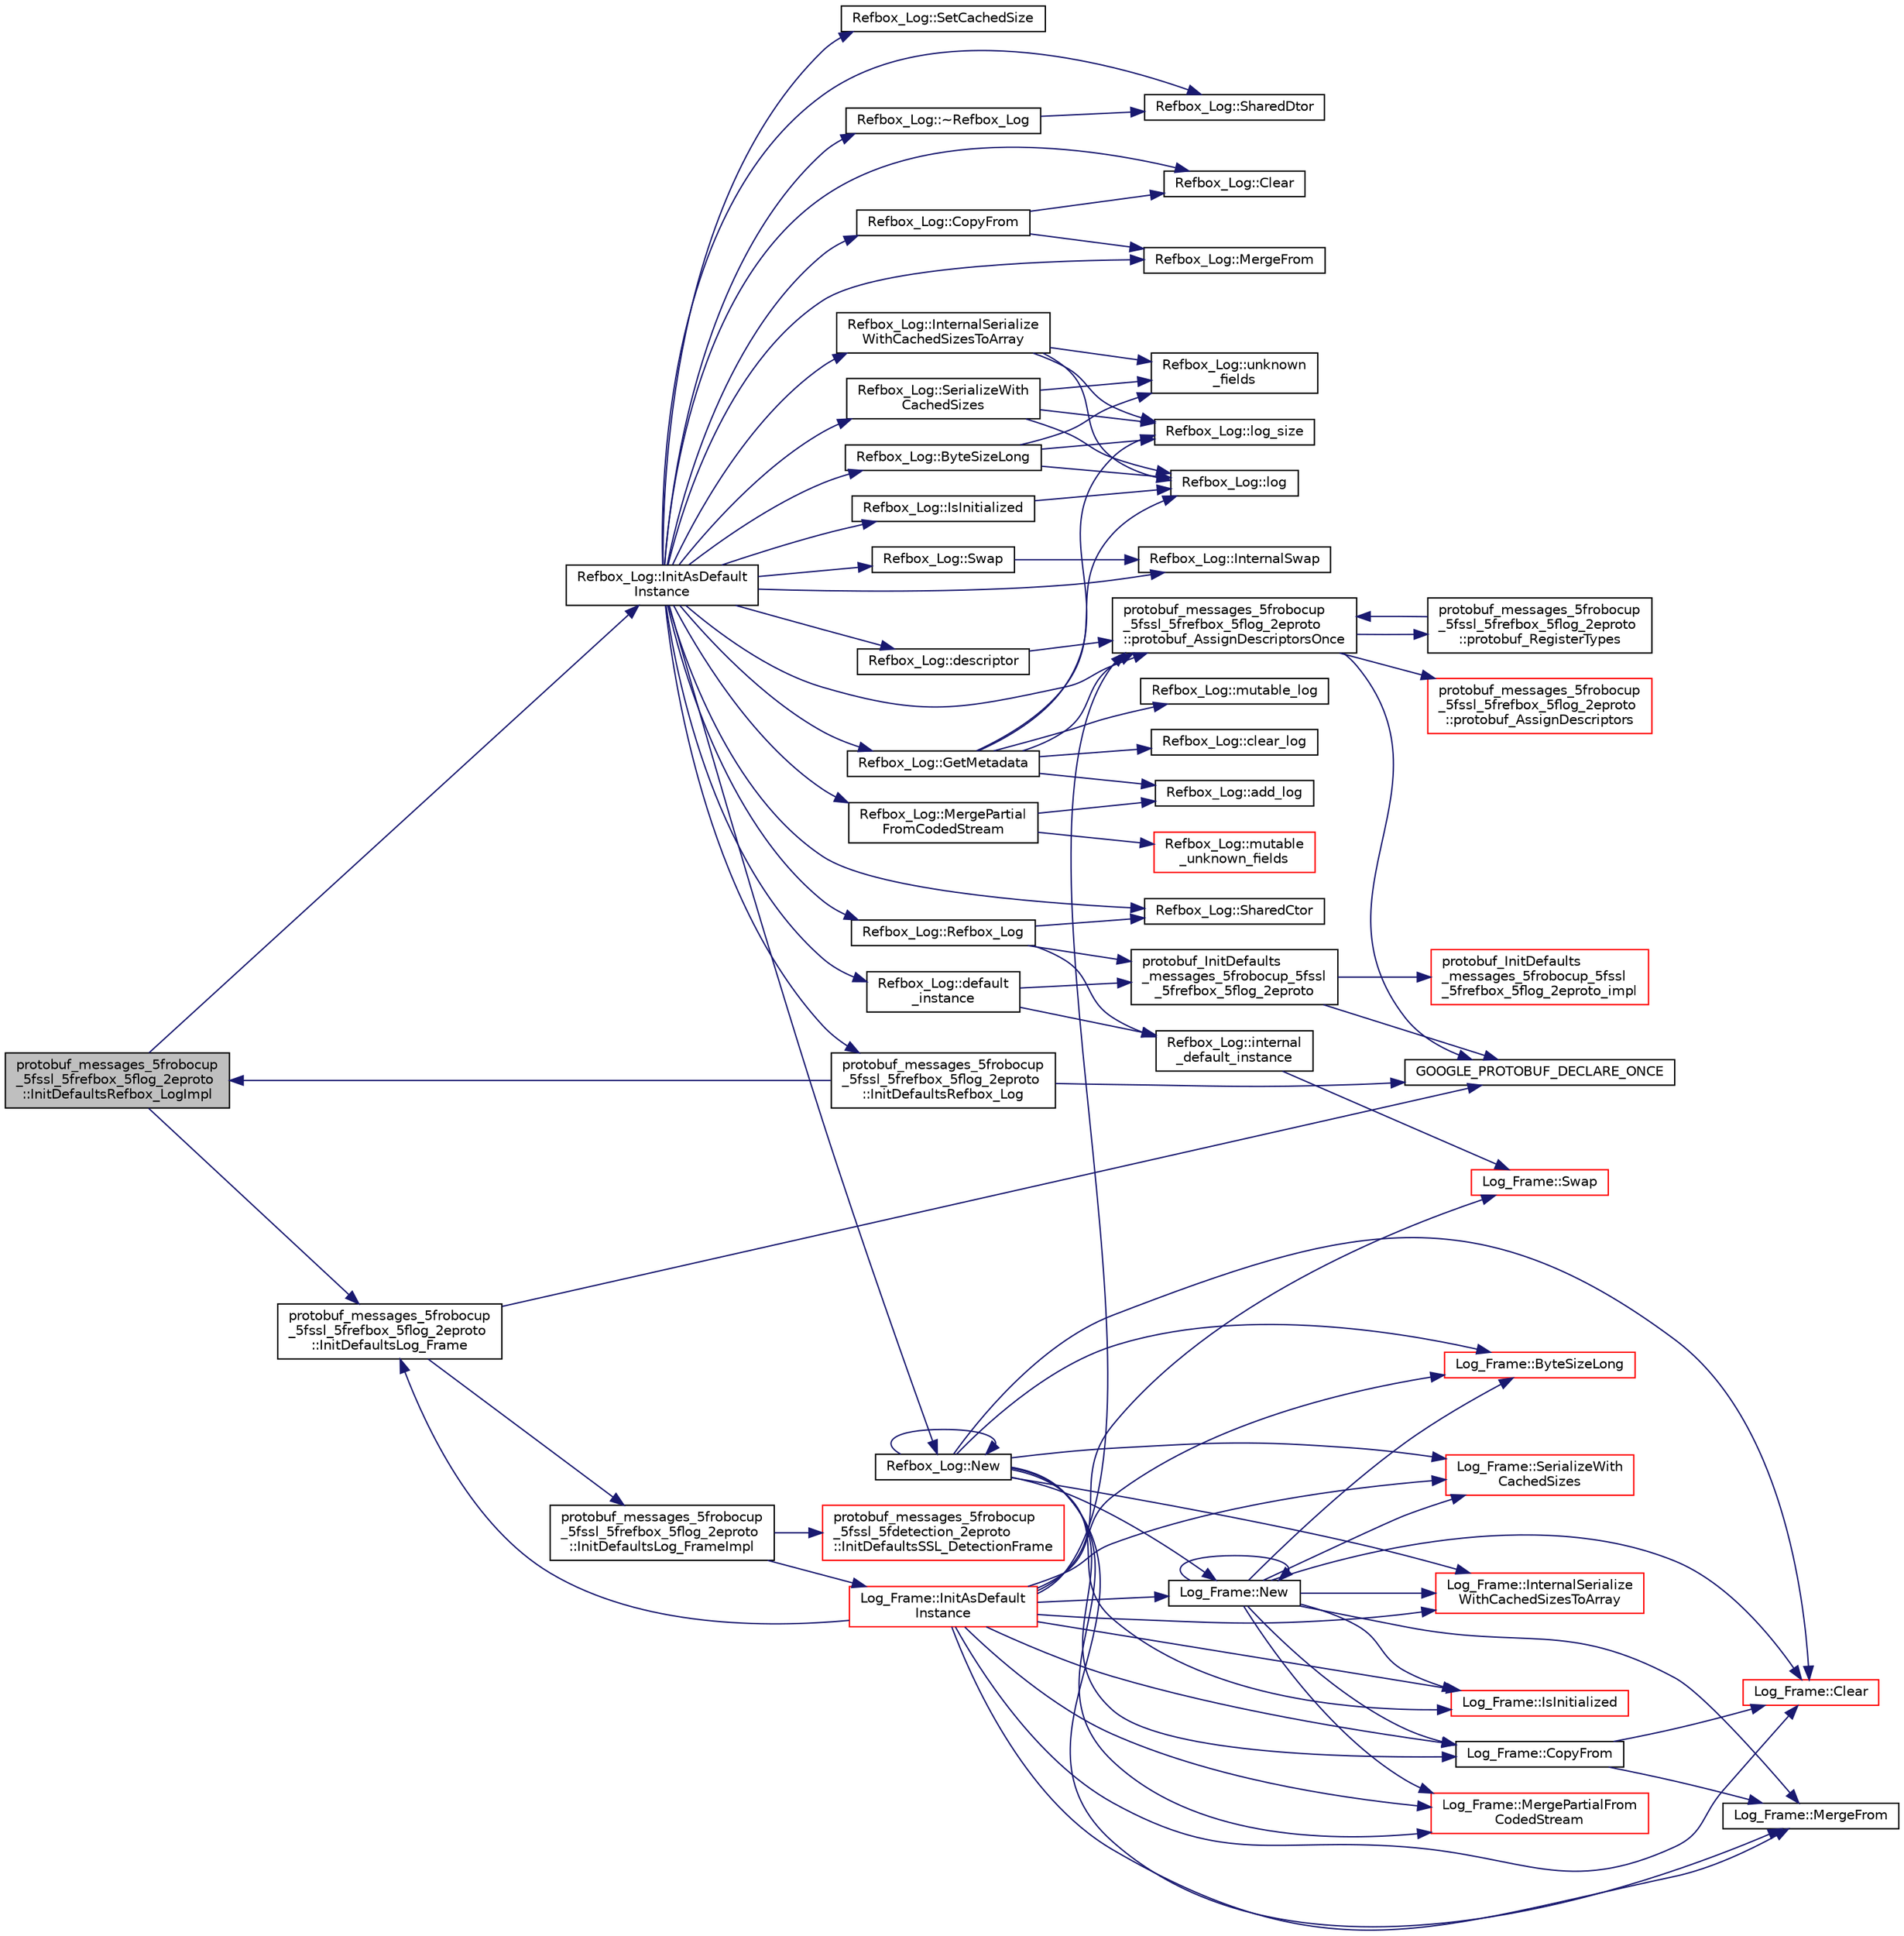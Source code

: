 digraph "protobuf_messages_5frobocup_5fssl_5frefbox_5flog_2eproto::InitDefaultsRefbox_LogImpl"
{
 // INTERACTIVE_SVG=YES
  edge [fontname="Helvetica",fontsize="10",labelfontname="Helvetica",labelfontsize="10"];
  node [fontname="Helvetica",fontsize="10",shape=record];
  rankdir="LR";
  Node1 [label="protobuf_messages_5frobocup\l_5fssl_5frefbox_5flog_2eproto\l::InitDefaultsRefbox_LogImpl",height=0.2,width=0.4,color="black", fillcolor="grey75", style="filled", fontcolor="black"];
  Node1 -> Node2 [color="midnightblue",fontsize="10",style="solid",fontname="Helvetica"];
  Node2 [label="Refbox_Log::InitAsDefault\lInstance",height=0.2,width=0.4,color="black", fillcolor="white", style="filled",URL="$df/dfa/class_refbox___log.html#ae440d8b648e951ca4bee66fe885ef70a"];
  Node2 -> Node3 [color="midnightblue",fontsize="10",style="solid",fontname="Helvetica"];
  Node3 [label="Refbox_Log::ByteSizeLong",height=0.2,width=0.4,color="black", fillcolor="white", style="filled",URL="$df/dfa/class_refbox___log.html#a81482ac597c3a00e7634894ecf28e2d4"];
  Node3 -> Node4 [color="midnightblue",fontsize="10",style="solid",fontname="Helvetica"];
  Node4 [label="Refbox_Log::log",height=0.2,width=0.4,color="black", fillcolor="white", style="filled",URL="$df/dfa/class_refbox___log.html#a65236f4315805630893a0de86b7195b1"];
  Node3 -> Node5 [color="midnightblue",fontsize="10",style="solid",fontname="Helvetica"];
  Node5 [label="Refbox_Log::log_size",height=0.2,width=0.4,color="black", fillcolor="white", style="filled",URL="$df/dfa/class_refbox___log.html#a3ba8b289783c270761268fc6e78d2a0d"];
  Node3 -> Node6 [color="midnightblue",fontsize="10",style="solid",fontname="Helvetica"];
  Node6 [label="Refbox_Log::unknown\l_fields",height=0.2,width=0.4,color="black", fillcolor="white", style="filled",URL="$df/dfa/class_refbox___log.html#ad3b7d0fcd8cfed079b01b69778304ef6"];
  Node2 -> Node7 [color="midnightblue",fontsize="10",style="solid",fontname="Helvetica"];
  Node7 [label="Refbox_Log::Clear",height=0.2,width=0.4,color="black", fillcolor="white", style="filled",URL="$df/dfa/class_refbox___log.html#a20d60992b3267fe6d3bbf2ee7863ca8b"];
  Node2 -> Node8 [color="midnightblue",fontsize="10",style="solid",fontname="Helvetica"];
  Node8 [label="Refbox_Log::CopyFrom",height=0.2,width=0.4,color="black", fillcolor="white", style="filled",URL="$df/dfa/class_refbox___log.html#ab74d1c52ffe1d026a752adba27e44a68"];
  Node8 -> Node7 [color="midnightblue",fontsize="10",style="solid",fontname="Helvetica"];
  Node8 -> Node9 [color="midnightblue",fontsize="10",style="solid",fontname="Helvetica"];
  Node9 [label="Refbox_Log::MergeFrom",height=0.2,width=0.4,color="black", fillcolor="white", style="filled",URL="$df/dfa/class_refbox___log.html#ac383b8eaf5dd58daec1e8a75476bd169"];
  Node2 -> Node10 [color="midnightblue",fontsize="10",style="solid",fontname="Helvetica"];
  Node10 [label="Refbox_Log::default\l_instance",height=0.2,width=0.4,color="black", fillcolor="white", style="filled",URL="$df/dfa/class_refbox___log.html#aaeaccbca2d705668f366460d1f664265"];
  Node10 -> Node11 [color="midnightblue",fontsize="10",style="solid",fontname="Helvetica"];
  Node11 [label="Refbox_Log::internal\l_default_instance",height=0.2,width=0.4,color="black", fillcolor="white", style="filled",URL="$df/dfa/class_refbox___log.html#a8624958f71a9b7269266d6c43c619716"];
  Node11 -> Node12 [color="midnightblue",fontsize="10",style="solid",fontname="Helvetica"];
  Node12 [label="Log_Frame::Swap",height=0.2,width=0.4,color="red", fillcolor="white", style="filled",URL="$da/d8c/class_log___frame.html#aad127488b2ffc3356560277ddb08e04c"];
  Node10 -> Node13 [color="midnightblue",fontsize="10",style="solid",fontname="Helvetica"];
  Node13 [label="protobuf_InitDefaults\l_messages_5frobocup_5fssl\l_5frefbox_5flog_2eproto",height=0.2,width=0.4,color="black", fillcolor="white", style="filled",URL="$dc/d05/grsim__comm_2include_2proto_2messages__robocup__ssl__refbox__log_8pb_8cc.html#a01a8b0f267aae4ee09bf5044b755ece7"];
  Node13 -> Node14 [color="midnightblue",fontsize="10",style="solid",fontname="Helvetica"];
  Node14 [label="GOOGLE_PROTOBUF_DECLARE_ONCE",height=0.2,width=0.4,color="black", fillcolor="white", style="filled",URL="$dc/d05/grsim__comm_2include_2proto_2messages__robocup__ssl__refbox__log_8pb_8cc.html#a3313e20d50668229b66f37793f2ceaa2"];
  Node13 -> Node15 [color="midnightblue",fontsize="10",style="solid",fontname="Helvetica"];
  Node15 [label="protobuf_InitDefaults\l_messages_5frobocup_5fssl\l_5frefbox_5flog_2eproto_impl",height=0.2,width=0.4,color="red", fillcolor="white", style="filled",URL="$dc/d05/grsim__comm_2include_2proto_2messages__robocup__ssl__refbox__log_8pb_8cc.html#a90a13ffd2bb2e3bd4b3fd98ad41cdae7"];
  Node2 -> Node16 [color="midnightblue",fontsize="10",style="solid",fontname="Helvetica"];
  Node16 [label="Refbox_Log::descriptor",height=0.2,width=0.4,color="black", fillcolor="white", style="filled",URL="$df/dfa/class_refbox___log.html#acd31df4b2cc4d63620802ba6ccb0f1f9"];
  Node16 -> Node17 [color="midnightblue",fontsize="10",style="solid",fontname="Helvetica"];
  Node17 [label="protobuf_messages_5frobocup\l_5fssl_5frefbox_5flog_2eproto\l::protobuf_AssignDescriptorsOnce",height=0.2,width=0.4,color="black", fillcolor="white", style="filled",URL="$d4/dad/namespaceprotobuf__messages__5frobocup__5fssl__5frefbox__5flog__2eproto.html#a8cac87fdd2c16d025c92d6631aa7b4ba"];
  Node17 -> Node14 [color="midnightblue",fontsize="10",style="solid",fontname="Helvetica"];
  Node17 -> Node18 [color="midnightblue",fontsize="10",style="solid",fontname="Helvetica"];
  Node18 [label="protobuf_messages_5frobocup\l_5fssl_5frefbox_5flog_2eproto\l::protobuf_AssignDescriptors",height=0.2,width=0.4,color="red", fillcolor="white", style="filled",URL="$d4/dad/namespaceprotobuf__messages__5frobocup__5fssl__5frefbox__5flog__2eproto.html#ac70af3819b74b5edb139a5d892c1384e"];
  Node17 -> Node19 [color="midnightblue",fontsize="10",style="solid",fontname="Helvetica"];
  Node19 [label="protobuf_messages_5frobocup\l_5fssl_5frefbox_5flog_2eproto\l::protobuf_RegisterTypes",height=0.2,width=0.4,color="black", fillcolor="white", style="filled",URL="$d4/dad/namespaceprotobuf__messages__5frobocup__5fssl__5frefbox__5flog__2eproto.html#a44c38f31b8c129931ccbad0b6a2e9cf4"];
  Node19 -> Node17 [color="midnightblue",fontsize="10",style="solid",fontname="Helvetica"];
  Node2 -> Node20 [color="midnightblue",fontsize="10",style="solid",fontname="Helvetica"];
  Node20 [label="Refbox_Log::GetMetadata",height=0.2,width=0.4,color="black", fillcolor="white", style="filled",URL="$df/dfa/class_refbox___log.html#ac23a1ad3cc53320955ac36ed739d33d9"];
  Node20 -> Node21 [color="midnightblue",fontsize="10",style="solid",fontname="Helvetica"];
  Node21 [label="Refbox_Log::add_log",height=0.2,width=0.4,color="black", fillcolor="white", style="filled",URL="$df/dfa/class_refbox___log.html#afea44b452876fb99a0b9974197744038"];
  Node20 -> Node22 [color="midnightblue",fontsize="10",style="solid",fontname="Helvetica"];
  Node22 [label="Refbox_Log::clear_log",height=0.2,width=0.4,color="black", fillcolor="white", style="filled",URL="$df/dfa/class_refbox___log.html#afe410c4cd1654e18daac65680694b5ce"];
  Node20 -> Node4 [color="midnightblue",fontsize="10",style="solid",fontname="Helvetica"];
  Node20 -> Node5 [color="midnightblue",fontsize="10",style="solid",fontname="Helvetica"];
  Node20 -> Node23 [color="midnightblue",fontsize="10",style="solid",fontname="Helvetica"];
  Node23 [label="Refbox_Log::mutable_log",height=0.2,width=0.4,color="black", fillcolor="white", style="filled",URL="$df/dfa/class_refbox___log.html#a9d207c24b1a1c489a87f0cae23f61431"];
  Node20 -> Node17 [color="midnightblue",fontsize="10",style="solid",fontname="Helvetica"];
  Node2 -> Node24 [color="midnightblue",fontsize="10",style="solid",fontname="Helvetica"];
  Node24 [label="protobuf_messages_5frobocup\l_5fssl_5frefbox_5flog_2eproto\l::InitDefaultsRefbox_Log",height=0.2,width=0.4,color="black", fillcolor="white", style="filled",URL="$d4/dad/namespaceprotobuf__messages__5frobocup__5fssl__5frefbox__5flog__2eproto.html#a6adbd2849cec4368e5402da887595007"];
  Node24 -> Node14 [color="midnightblue",fontsize="10",style="solid",fontname="Helvetica"];
  Node24 -> Node1 [color="midnightblue",fontsize="10",style="solid",fontname="Helvetica"];
  Node2 -> Node25 [color="midnightblue",fontsize="10",style="solid",fontname="Helvetica"];
  Node25 [label="Refbox_Log::InternalSerialize\lWithCachedSizesToArray",height=0.2,width=0.4,color="black", fillcolor="white", style="filled",URL="$df/dfa/class_refbox___log.html#ab0487da3ced4e1d9ccb65072f2ae0305"];
  Node25 -> Node4 [color="midnightblue",fontsize="10",style="solid",fontname="Helvetica"];
  Node25 -> Node5 [color="midnightblue",fontsize="10",style="solid",fontname="Helvetica"];
  Node25 -> Node6 [color="midnightblue",fontsize="10",style="solid",fontname="Helvetica"];
  Node2 -> Node26 [color="midnightblue",fontsize="10",style="solid",fontname="Helvetica"];
  Node26 [label="Refbox_Log::InternalSwap",height=0.2,width=0.4,color="black", fillcolor="white", style="filled",URL="$df/dfa/class_refbox___log.html#ae627e70c56f740c089113fdb4c71b7ca"];
  Node2 -> Node27 [color="midnightblue",fontsize="10",style="solid",fontname="Helvetica"];
  Node27 [label="Refbox_Log::IsInitialized",height=0.2,width=0.4,color="black", fillcolor="white", style="filled",URL="$df/dfa/class_refbox___log.html#aa5dbcd3f707fb2ee89cda39284ddf437"];
  Node27 -> Node4 [color="midnightblue",fontsize="10",style="solid",fontname="Helvetica"];
  Node2 -> Node9 [color="midnightblue",fontsize="10",style="solid",fontname="Helvetica"];
  Node2 -> Node28 [color="midnightblue",fontsize="10",style="solid",fontname="Helvetica"];
  Node28 [label="Refbox_Log::MergePartial\lFromCodedStream",height=0.2,width=0.4,color="black", fillcolor="white", style="filled",URL="$df/dfa/class_refbox___log.html#a9330fb7c6400f3fb586c278ff3cddc22"];
  Node28 -> Node21 [color="midnightblue",fontsize="10",style="solid",fontname="Helvetica"];
  Node28 -> Node29 [color="midnightblue",fontsize="10",style="solid",fontname="Helvetica"];
  Node29 [label="Refbox_Log::mutable\l_unknown_fields",height=0.2,width=0.4,color="red", fillcolor="white", style="filled",URL="$df/dfa/class_refbox___log.html#a0d22f45f7237cd1ec6534fc689c8499c"];
  Node2 -> Node30 [color="midnightblue",fontsize="10",style="solid",fontname="Helvetica"];
  Node30 [label="Refbox_Log::New",height=0.2,width=0.4,color="black", fillcolor="white", style="filled",URL="$df/dfa/class_refbox___log.html#a57c5c7284c1535cf08a4779d18e8ad6b"];
  Node30 -> Node31 [color="midnightblue",fontsize="10",style="solid",fontname="Helvetica"];
  Node31 [label="Log_Frame::ByteSizeLong",height=0.2,width=0.4,color="red", fillcolor="white", style="filled",URL="$da/d8c/class_log___frame.html#a2ac6bb6c2577e4dc65afa11be20b123b"];
  Node30 -> Node32 [color="midnightblue",fontsize="10",style="solid",fontname="Helvetica"];
  Node32 [label="Log_Frame::Clear",height=0.2,width=0.4,color="red", fillcolor="white", style="filled",URL="$da/d8c/class_log___frame.html#ac70528d9eb249700d22b65a391f5ff10"];
  Node30 -> Node33 [color="midnightblue",fontsize="10",style="solid",fontname="Helvetica"];
  Node33 [label="Log_Frame::CopyFrom",height=0.2,width=0.4,color="black", fillcolor="white", style="filled",URL="$da/d8c/class_log___frame.html#a1c12b78be2786ad034b873a4378d123a"];
  Node33 -> Node32 [color="midnightblue",fontsize="10",style="solid",fontname="Helvetica"];
  Node33 -> Node34 [color="midnightblue",fontsize="10",style="solid",fontname="Helvetica"];
  Node34 [label="Log_Frame::MergeFrom",height=0.2,width=0.4,color="black", fillcolor="white", style="filled",URL="$da/d8c/class_log___frame.html#ad5f4cd1b891c2748f287b7d23446d149"];
  Node30 -> Node35 [color="midnightblue",fontsize="10",style="solid",fontname="Helvetica"];
  Node35 [label="Log_Frame::InternalSerialize\lWithCachedSizesToArray",height=0.2,width=0.4,color="red", fillcolor="white", style="filled",URL="$da/d8c/class_log___frame.html#adfe0ade50d7fa28cb82b5655b71fefaa"];
  Node30 -> Node36 [color="midnightblue",fontsize="10",style="solid",fontname="Helvetica"];
  Node36 [label="Log_Frame::IsInitialized",height=0.2,width=0.4,color="red", fillcolor="white", style="filled",URL="$da/d8c/class_log___frame.html#ae527abc5e64ff6220b15d332eddd4104"];
  Node30 -> Node34 [color="midnightblue",fontsize="10",style="solid",fontname="Helvetica"];
  Node30 -> Node37 [color="midnightblue",fontsize="10",style="solid",fontname="Helvetica"];
  Node37 [label="Log_Frame::MergePartialFrom\lCodedStream",height=0.2,width=0.4,color="red", fillcolor="white", style="filled",URL="$da/d8c/class_log___frame.html#a2bdf8d9bdfd9347e06763e25cca43366"];
  Node30 -> Node38 [color="midnightblue",fontsize="10",style="solid",fontname="Helvetica"];
  Node38 [label="Log_Frame::New",height=0.2,width=0.4,color="black", fillcolor="white", style="filled",URL="$da/d8c/class_log___frame.html#a8e19f7f80745e7531e41f14b90be1d04"];
  Node38 -> Node31 [color="midnightblue",fontsize="10",style="solid",fontname="Helvetica"];
  Node38 -> Node32 [color="midnightblue",fontsize="10",style="solid",fontname="Helvetica"];
  Node38 -> Node33 [color="midnightblue",fontsize="10",style="solid",fontname="Helvetica"];
  Node38 -> Node35 [color="midnightblue",fontsize="10",style="solid",fontname="Helvetica"];
  Node38 -> Node36 [color="midnightblue",fontsize="10",style="solid",fontname="Helvetica"];
  Node38 -> Node34 [color="midnightblue",fontsize="10",style="solid",fontname="Helvetica"];
  Node38 -> Node37 [color="midnightblue",fontsize="10",style="solid",fontname="Helvetica"];
  Node38 -> Node38 [color="midnightblue",fontsize="10",style="solid",fontname="Helvetica"];
  Node38 -> Node39 [color="midnightblue",fontsize="10",style="solid",fontname="Helvetica"];
  Node39 [label="Log_Frame::SerializeWith\lCachedSizes",height=0.2,width=0.4,color="red", fillcolor="white", style="filled",URL="$da/d8c/class_log___frame.html#a56f855c40c42f12a50231f9c25d36101"];
  Node30 -> Node30 [color="midnightblue",fontsize="10",style="solid",fontname="Helvetica"];
  Node30 -> Node39 [color="midnightblue",fontsize="10",style="solid",fontname="Helvetica"];
  Node2 -> Node17 [color="midnightblue",fontsize="10",style="solid",fontname="Helvetica"];
  Node2 -> Node40 [color="midnightblue",fontsize="10",style="solid",fontname="Helvetica"];
  Node40 [label="Refbox_Log::Refbox_Log",height=0.2,width=0.4,color="black", fillcolor="white", style="filled",URL="$df/dfa/class_refbox___log.html#a2dc74639335b8a317a5950daa401cbfa"];
  Node40 -> Node11 [color="midnightblue",fontsize="10",style="solid",fontname="Helvetica"];
  Node40 -> Node13 [color="midnightblue",fontsize="10",style="solid",fontname="Helvetica"];
  Node40 -> Node41 [color="midnightblue",fontsize="10",style="solid",fontname="Helvetica"];
  Node41 [label="Refbox_Log::SharedCtor",height=0.2,width=0.4,color="black", fillcolor="white", style="filled",URL="$df/dfa/class_refbox___log.html#afdf8f4c757ce9d914a9ab35aa7b5906e"];
  Node2 -> Node42 [color="midnightblue",fontsize="10",style="solid",fontname="Helvetica"];
  Node42 [label="Refbox_Log::SerializeWith\lCachedSizes",height=0.2,width=0.4,color="black", fillcolor="white", style="filled",URL="$df/dfa/class_refbox___log.html#adfc0135a07ee4838151330a033f62511"];
  Node42 -> Node4 [color="midnightblue",fontsize="10",style="solid",fontname="Helvetica"];
  Node42 -> Node5 [color="midnightblue",fontsize="10",style="solid",fontname="Helvetica"];
  Node42 -> Node6 [color="midnightblue",fontsize="10",style="solid",fontname="Helvetica"];
  Node2 -> Node43 [color="midnightblue",fontsize="10",style="solid",fontname="Helvetica"];
  Node43 [label="Refbox_Log::SetCachedSize",height=0.2,width=0.4,color="black", fillcolor="white", style="filled",URL="$df/dfa/class_refbox___log.html#aa83c7660e7ffb634935f8374ca0e565b"];
  Node2 -> Node41 [color="midnightblue",fontsize="10",style="solid",fontname="Helvetica"];
  Node2 -> Node44 [color="midnightblue",fontsize="10",style="solid",fontname="Helvetica"];
  Node44 [label="Refbox_Log::SharedDtor",height=0.2,width=0.4,color="black", fillcolor="white", style="filled",URL="$df/dfa/class_refbox___log.html#a29ca983066cfbe6a6085513c4a6bf61b"];
  Node2 -> Node45 [color="midnightblue",fontsize="10",style="solid",fontname="Helvetica"];
  Node45 [label="Refbox_Log::Swap",height=0.2,width=0.4,color="black", fillcolor="white", style="filled",URL="$df/dfa/class_refbox___log.html#a5e780531abd1dd12f78cb13a60ca7e12"];
  Node45 -> Node26 [color="midnightblue",fontsize="10",style="solid",fontname="Helvetica"];
  Node2 -> Node46 [color="midnightblue",fontsize="10",style="solid",fontname="Helvetica"];
  Node46 [label="Refbox_Log::~Refbox_Log",height=0.2,width=0.4,color="black", fillcolor="white", style="filled",URL="$df/dfa/class_refbox___log.html#a1eb7a9ffbb69e78e7440db5ea5f33f3f"];
  Node46 -> Node44 [color="midnightblue",fontsize="10",style="solid",fontname="Helvetica"];
  Node1 -> Node47 [color="midnightblue",fontsize="10",style="solid",fontname="Helvetica"];
  Node47 [label="protobuf_messages_5frobocup\l_5fssl_5frefbox_5flog_2eproto\l::InitDefaultsLog_Frame",height=0.2,width=0.4,color="black", fillcolor="white", style="filled",URL="$d4/dad/namespaceprotobuf__messages__5frobocup__5fssl__5frefbox__5flog__2eproto.html#aef301de1aceeffdd6d5205a9b9346491"];
  Node47 -> Node14 [color="midnightblue",fontsize="10",style="solid",fontname="Helvetica"];
  Node47 -> Node48 [color="midnightblue",fontsize="10",style="solid",fontname="Helvetica"];
  Node48 [label="protobuf_messages_5frobocup\l_5fssl_5frefbox_5flog_2eproto\l::InitDefaultsLog_FrameImpl",height=0.2,width=0.4,color="black", fillcolor="white", style="filled",URL="$d4/dad/namespaceprotobuf__messages__5frobocup__5fssl__5frefbox__5flog__2eproto.html#abd9882c034981ae8ac1921514d48dde7"];
  Node48 -> Node49 [color="midnightblue",fontsize="10",style="solid",fontname="Helvetica"];
  Node49 [label="Log_Frame::InitAsDefault\lInstance",height=0.2,width=0.4,color="red", fillcolor="white", style="filled",URL="$da/d8c/class_log___frame.html#a4527e10e9dcdb77b87edf65115e0f628"];
  Node49 -> Node31 [color="midnightblue",fontsize="10",style="solid",fontname="Helvetica"];
  Node49 -> Node32 [color="midnightblue",fontsize="10",style="solid",fontname="Helvetica"];
  Node49 -> Node33 [color="midnightblue",fontsize="10",style="solid",fontname="Helvetica"];
  Node49 -> Node47 [color="midnightblue",fontsize="10",style="solid",fontname="Helvetica"];
  Node49 -> Node35 [color="midnightblue",fontsize="10",style="solid",fontname="Helvetica"];
  Node49 -> Node36 [color="midnightblue",fontsize="10",style="solid",fontname="Helvetica"];
  Node49 -> Node34 [color="midnightblue",fontsize="10",style="solid",fontname="Helvetica"];
  Node49 -> Node37 [color="midnightblue",fontsize="10",style="solid",fontname="Helvetica"];
  Node49 -> Node38 [color="midnightblue",fontsize="10",style="solid",fontname="Helvetica"];
  Node49 -> Node17 [color="midnightblue",fontsize="10",style="solid",fontname="Helvetica"];
  Node49 -> Node39 [color="midnightblue",fontsize="10",style="solid",fontname="Helvetica"];
  Node49 -> Node12 [color="midnightblue",fontsize="10",style="solid",fontname="Helvetica"];
  Node48 -> Node50 [color="midnightblue",fontsize="10",style="solid",fontname="Helvetica"];
  Node50 [label="protobuf_messages_5frobocup\l_5fssl_5fdetection_2eproto\l::InitDefaultsSSL_DetectionFrame",height=0.2,width=0.4,color="red", fillcolor="white", style="filled",URL="$da/d58/namespaceprotobuf__messages__5frobocup__5fssl__5fdetection__2eproto.html#aac7e92818d7edf9b3e9276b4e7233458"];
}
